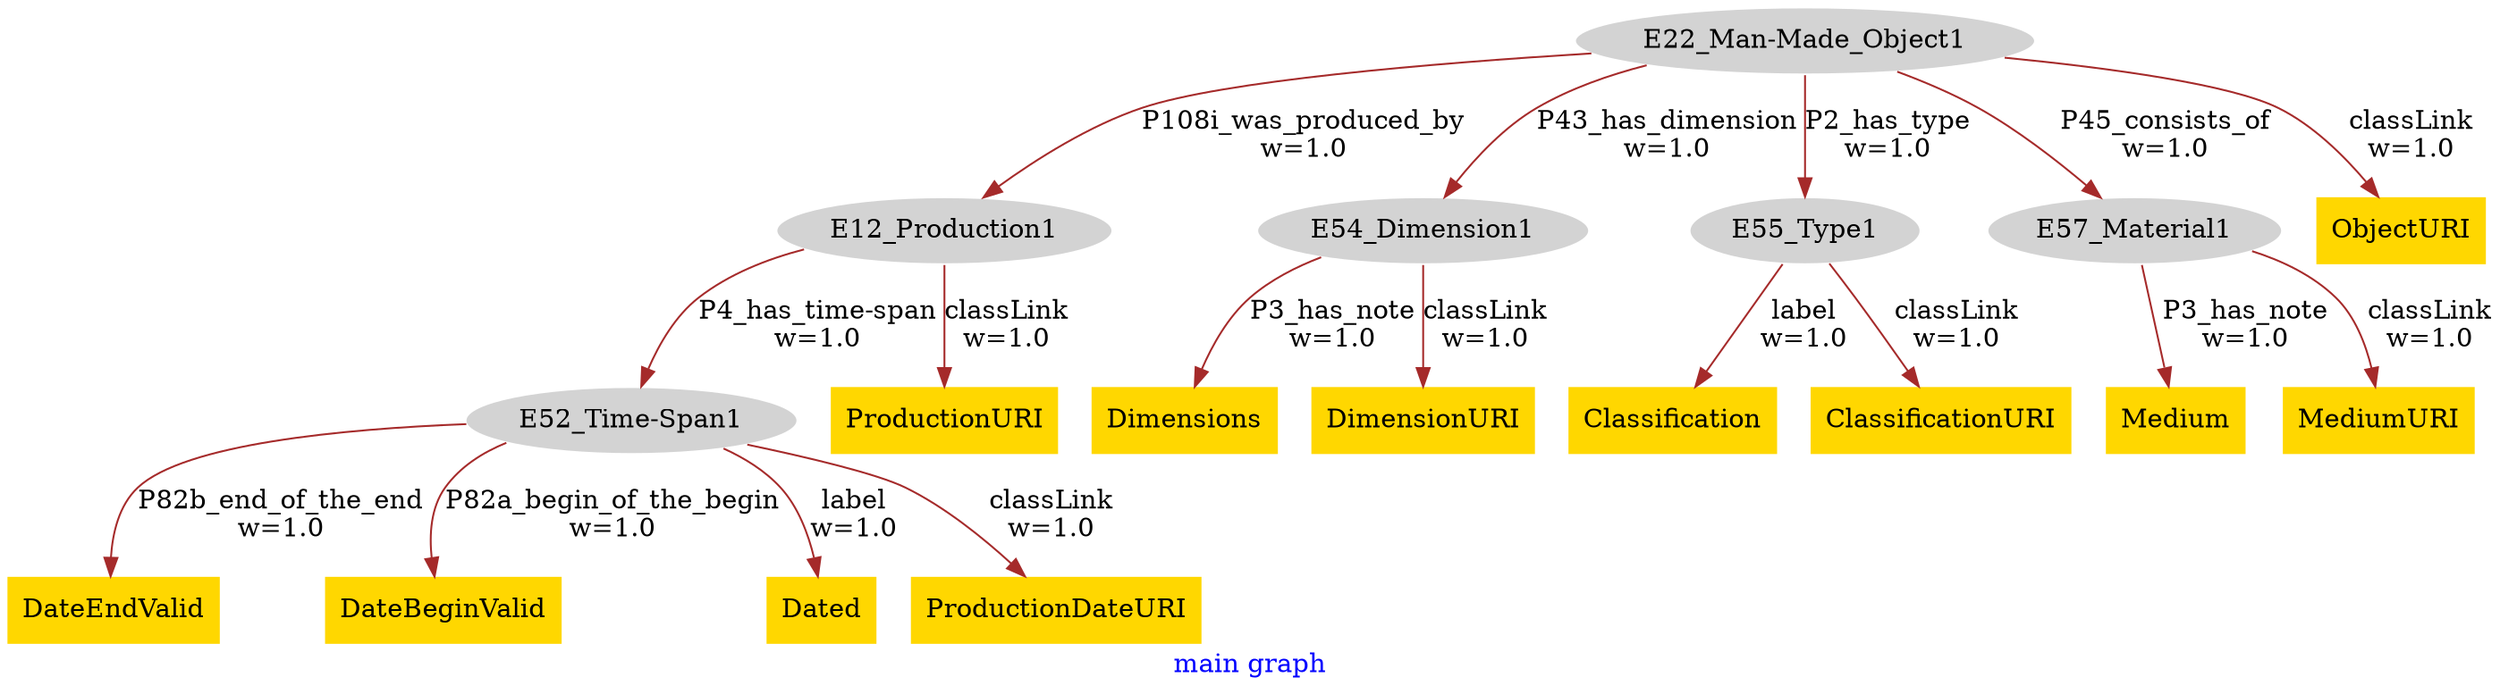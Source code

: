digraph n0 {
fontcolor="blue"
remincross="true"
label="main graph"
n1[style="filled",color="white",fillcolor="lightgray",label="E12_Production1"];
n2[style="filled",color="white",fillcolor="lightgray",label="E52_Time-Span1"];
n3[style="filled",color="white",fillcolor="lightgray",label="E22_Man-Made_Object1"];
n4[style="filled",color="white",fillcolor="lightgray",label="E54_Dimension1"];
n5[style="filled",color="white",fillcolor="lightgray",label="E55_Type1"];
n6[style="filled",color="white",fillcolor="lightgray",label="E57_Material1"];
n7[shape="plaintext",style="filled",fillcolor="gold",label="Medium"];
n8[shape="plaintext",style="filled",fillcolor="gold",label="DateEndValid"];
n9[shape="plaintext",style="filled",fillcolor="gold",label="DateBeginValid"];
n10[shape="plaintext",style="filled",fillcolor="gold",label="Classification"];
n11[shape="plaintext",style="filled",fillcolor="gold",label="ObjectURI"];
n12[shape="plaintext",style="filled",fillcolor="gold",label="Dated"];
n13[shape="plaintext",style="filled",fillcolor="gold",label="ProductionDateURI"];
n14[shape="plaintext",style="filled",fillcolor="gold",label="Dimensions"];
n15[shape="plaintext",style="filled",fillcolor="gold",label="MediumURI"];
n16[shape="plaintext",style="filled",fillcolor="gold",label="DimensionURI"];
n17[shape="plaintext",style="filled",fillcolor="gold",label="ClassificationURI"];
n18[shape="plaintext",style="filled",fillcolor="gold",label="ProductionURI"];
n1 -> n2[color="brown",fontcolor="black",label="P4_has_time-span\nw=1.0"]
n3 -> n1[color="brown",fontcolor="black",label="P108i_was_produced_by\nw=1.0"]
n3 -> n4[color="brown",fontcolor="black",label="P43_has_dimension\nw=1.0"]
n3 -> n5[color="brown",fontcolor="black",label="P2_has_type\nw=1.0"]
n3 -> n6[color="brown",fontcolor="black",label="P45_consists_of\nw=1.0"]
n6 -> n7[color="brown",fontcolor="black",label="P3_has_note\nw=1.0"]
n2 -> n8[color="brown",fontcolor="black",label="P82b_end_of_the_end\nw=1.0"]
n2 -> n9[color="brown",fontcolor="black",label="P82a_begin_of_the_begin\nw=1.0"]
n5 -> n10[color="brown",fontcolor="black",label="label\nw=1.0"]
n3 -> n11[color="brown",fontcolor="black",label="classLink\nw=1.0"]
n2 -> n12[color="brown",fontcolor="black",label="label\nw=1.0"]
n2 -> n13[color="brown",fontcolor="black",label="classLink\nw=1.0"]
n4 -> n14[color="brown",fontcolor="black",label="P3_has_note\nw=1.0"]
n6 -> n15[color="brown",fontcolor="black",label="classLink\nw=1.0"]
n4 -> n16[color="brown",fontcolor="black",label="classLink\nw=1.0"]
n5 -> n17[color="brown",fontcolor="black",label="classLink\nw=1.0"]
n1 -> n18[color="brown",fontcolor="black",label="classLink\nw=1.0"]
}
